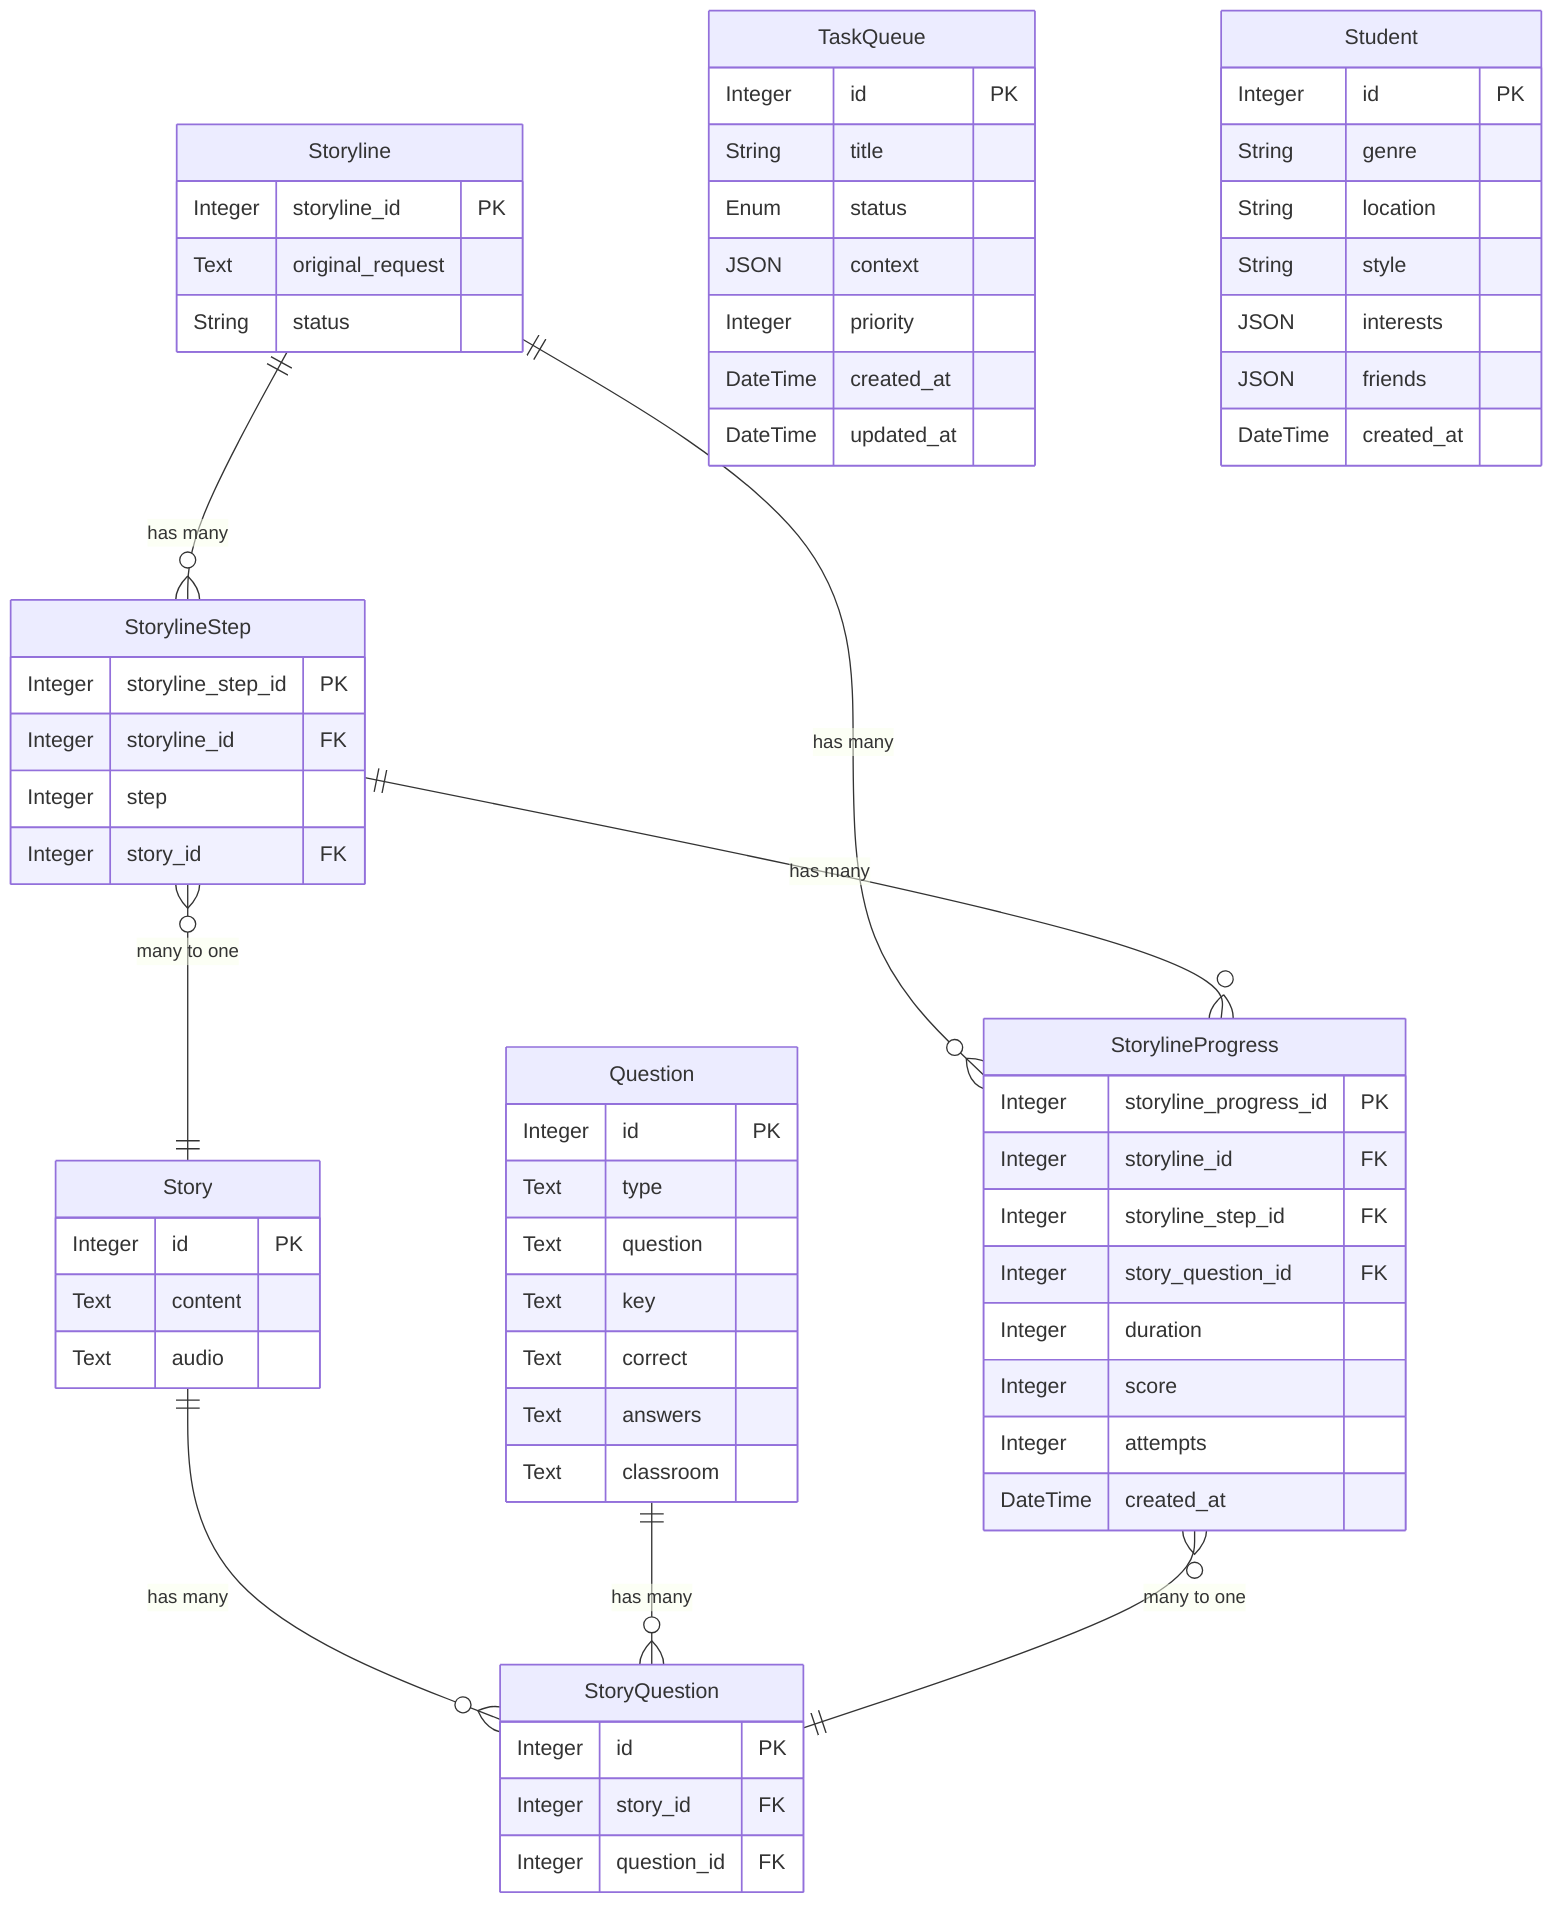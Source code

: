 erDiagram
    Story {
        Integer id PK
        Text content
        Text audio
    }

    Question {
        Integer id PK
        Text type
        Text question
        Text key
        Text correct
        Text answers
        Text classroom
    }

    StoryQuestion {
        Integer id PK
        Integer story_id FK
        Integer question_id FK
    }

    Storyline {
        Integer storyline_id PK
        Text original_request
        String status
    }

    StorylineStep {
        Integer storyline_step_id PK
        Integer storyline_id FK
        Integer step
        Integer story_id FK
    }

    StorylineProgress {
        Integer storyline_progress_id PK
        Integer storyline_id FK
        Integer storyline_step_id FK
        Integer story_question_id FK
        Integer duration
        Integer score
        Integer attempts
        DateTime created_at
    }

    TaskQueue {
        Integer id PK
        String title
        Enum status
        JSON context
        Integer priority
        DateTime created_at
        DateTime updated_at
    }

    Student {
        Integer id PK
        String genre
        String location
        String style
        JSON interests
        JSON friends
        DateTime created_at
    }

    Story ||--o{ StoryQuestion : "has many"
    Question ||--o{ StoryQuestion : "has many"
    Storyline ||--o{ StorylineStep : "has many"
    Storyline ||--o{ StorylineProgress : "has many"
    StorylineStep ||--o{ StorylineProgress : "has many"
    StorylineStep }o--|| Story : "many to one"
    StorylineProgress }o--|| StoryQuestion : "many to one"